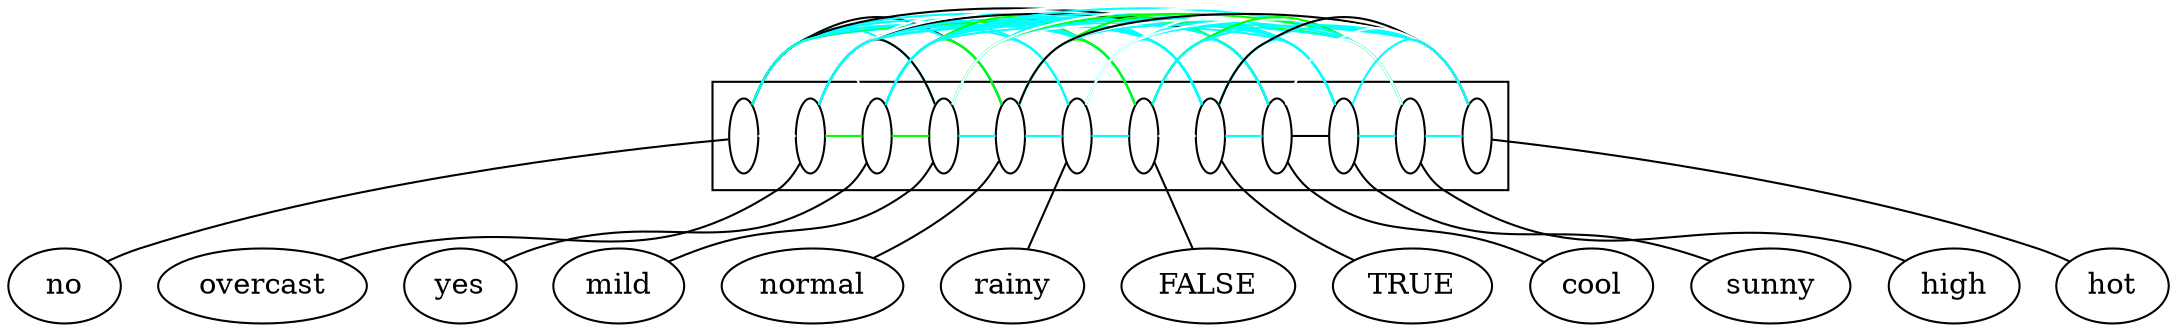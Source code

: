 digraph G {
compound=True;
no;
overcast;
yes;
mild;
normal;
rainy;
FALSE;
TRUE;
cool;
sunny;
high;
hot;
subgraph cluster_sunnyhighTRUEcoolnormalyesrainynoFALSEmildhotovercast {
s_no [label=" ", fillcolor=white, width=0.2, fixedsize=True];
s_overcast [label=" ", fillcolor=white, width=0.2, fixedsize=True];
s_yes [label=" ", fillcolor=white, width=0.2, fixedsize=True];
s_mild [label=" ", fillcolor=white, width=0.2, fixedsize=True];
s_normal [label=" ", fillcolor=white, width=0.2, fixedsize=True];
s_rainy [label=" ", fillcolor=white, width=0.2, fixedsize=True];
s_FALSE [label=" ", fillcolor=white, width=0.2, fixedsize=True];
s_TRUE [label=" ", fillcolor=white, width=0.2, fixedsize=True];
s_cool [label=" ", fillcolor=white, width=0.2, fixedsize=True];
s_sunny [label=" ", fillcolor=white, width=0.2, fixedsize=True];
s_high [label=" ", fillcolor=white, width=0.2, fixedsize=True];
s_hot [label=" ", fillcolor=white, width=0.2, fixedsize=True];
subgraph  {
rank=same;
s_no -> s_overcast  [arrowhead=none, color=white];
s_no -> s_yes  [arrowhead=none, color=white];
s_no -> s_mild  [arrowhead=none, color=cyan];
s_no -> s_normal  [arrowhead=none, color=black];
s_no -> s_rainy  [arrowhead=none, color=cyan];
s_no -> s_FALSE  [arrowhead=none, color=cyan];
s_no -> s_TRUE  [arrowhead=none, color=cyan];
s_no -> s_cool  [arrowhead=none, color=black];
s_no -> s_sunny  [arrowhead=none, color=cyan];
s_no -> s_high  [arrowhead=none, color=green];
s_no -> s_hot  [arrowhead=none, color=cyan];
s_overcast -> s_yes  [arrowhead=none, color=green];
s_overcast -> s_mild  [arrowhead=none, color=black];
s_overcast -> s_normal  [arrowhead=none, color=cyan];
s_overcast -> s_rainy  [arrowhead=none, color=white];
s_overcast -> s_FALSE  [arrowhead=none, color=cyan];
s_overcast -> s_TRUE  [arrowhead=none, color=cyan];
s_overcast -> s_cool  [arrowhead=none, color=black];
s_overcast -> s_sunny  [arrowhead=none, color=white];
s_overcast -> s_high  [arrowhead=none, color=cyan];
s_overcast -> s_hot  [arrowhead=none, color=cyan];
s_yes -> s_mild  [arrowhead=none, color=green];
s_yes -> s_normal  [arrowhead=none, color=green];
s_yes -> s_rainy  [arrowhead=none, color=cyan];
s_yes -> s_FALSE  [arrowhead=none, color=green];
s_yes -> s_TRUE  [arrowhead=none, color=cyan];
s_yes -> s_cool  [arrowhead=none, color=cyan];
s_yes -> s_sunny  [arrowhead=none, color=cyan];
s_yes -> s_high  [arrowhead=none, color=cyan];
s_yes -> s_hot  [arrowhead=none, color=cyan];
s_mild -> s_normal  [arrowhead=none, color=cyan];
s_mild -> s_rainy  [arrowhead=none, color=cyan];
s_mild -> s_FALSE  [arrowhead=none, color=cyan];
s_mild -> s_TRUE  [arrowhead=none, color=cyan];
s_mild -> s_cool  [arrowhead=none, color=white];
s_mild -> s_sunny  [arrowhead=none, color=cyan];
s_mild -> s_high  [arrowhead=none, color=green];
s_mild -> s_hot  [arrowhead=none, color=white];
s_normal -> s_rainy  [arrowhead=none, color=cyan];
s_normal -> s_FALSE  [arrowhead=none, color=green];
s_normal -> s_TRUE  [arrowhead=none, color=cyan];
s_normal -> s_cool  [arrowhead=none, color=green];
s_normal -> s_sunny  [arrowhead=none, color=cyan];
s_normal -> s_high  [arrowhead=none, color=white];
s_normal -> s_hot  [arrowhead=none, color=black];
s_rainy -> s_FALSE  [arrowhead=none, color=cyan];
s_rainy -> s_TRUE  [arrowhead=none, color=cyan];
s_rainy -> s_cool  [arrowhead=none, color=cyan];
s_rainy -> s_sunny  [arrowhead=none, color=white];
s_rainy -> s_high  [arrowhead=none, color=cyan];
s_rainy -> s_hot  [arrowhead=none, color=white];
s_FALSE -> s_TRUE  [arrowhead=none, color=white];
s_FALSE -> s_cool  [arrowhead=none, color=cyan];
s_FALSE -> s_sunny  [arrowhead=none, color=cyan];
s_FALSE -> s_high  [arrowhead=none, color=green];
s_FALSE -> s_hot  [arrowhead=none, color=cyan];
s_TRUE -> s_cool  [arrowhead=none, color=cyan];
s_TRUE -> s_sunny  [arrowhead=none, color=cyan];
s_TRUE -> s_high  [arrowhead=none, color=cyan];
s_TRUE -> s_hot  [arrowhead=none, color=black];
s_cool -> s_sunny  [arrowhead=none, color=black];
s_cool -> s_high  [arrowhead=none, color=white];
s_cool -> s_hot  [arrowhead=none, color=white];
s_sunny -> s_high  [arrowhead=none, color=cyan];
s_sunny -> s_hot  [arrowhead=none, color=cyan];
s_high -> s_hot  [arrowhead=none, color=cyan];
}

}

s_no -> no  [arrowhead=none];
s_overcast -> overcast  [arrowhead=none];
s_yes -> yes  [arrowhead=none];
s_mild -> mild  [arrowhead=none];
s_normal -> normal  [arrowhead=none];
s_rainy -> rainy  [arrowhead=none];
s_FALSE -> FALSE  [arrowhead=none];
s_TRUE -> TRUE  [arrowhead=none];
s_cool -> cool  [arrowhead=none];
s_sunny -> sunny  [arrowhead=none];
s_high -> high  [arrowhead=none];
s_hot -> hot  [arrowhead=none];
}
